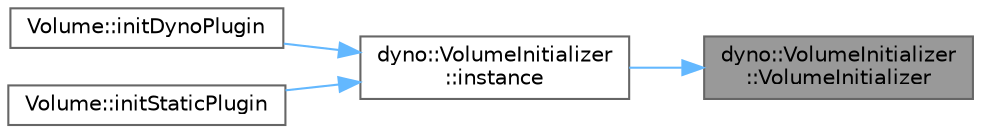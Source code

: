 digraph "dyno::VolumeInitializer::VolumeInitializer"
{
 // LATEX_PDF_SIZE
  bgcolor="transparent";
  edge [fontname=Helvetica,fontsize=10,labelfontname=Helvetica,labelfontsize=10];
  node [fontname=Helvetica,fontsize=10,shape=box,height=0.2,width=0.4];
  rankdir="RL";
  Node1 [id="Node000001",label="dyno::VolumeInitializer\l::VolumeInitializer",height=0.2,width=0.4,color="gray40", fillcolor="grey60", style="filled", fontcolor="black",tooltip=" "];
  Node1 -> Node2 [id="edge1_Node000001_Node000002",dir="back",color="steelblue1",style="solid",tooltip=" "];
  Node2 [id="Node000002",label="dyno::VolumeInitializer\l::instance",height=0.2,width=0.4,color="grey40", fillcolor="white", style="filled",URL="$classdyno_1_1_volume_initializer.html#ab6b3e61b64bb78bc087226e0ee124a4b",tooltip=" "];
  Node2 -> Node3 [id="edge2_Node000002_Node000003",dir="back",color="steelblue1",style="solid",tooltip=" "];
  Node3 [id="Node000003",label="Volume::initDynoPlugin",height=0.2,width=0.4,color="grey40", fillcolor="white", style="filled",URL="$namespace_volume.html#ad64a0c1efc194d7e5760303628359226",tooltip=" "];
  Node2 -> Node4 [id="edge3_Node000002_Node000004",dir="back",color="steelblue1",style="solid",tooltip=" "];
  Node4 [id="Node000004",label="Volume::initStaticPlugin",height=0.2,width=0.4,color="grey40", fillcolor="white", style="filled",URL="$namespace_volume.html#a552b167ac24777053f03ed6f9ce4a2de",tooltip=" "];
}

